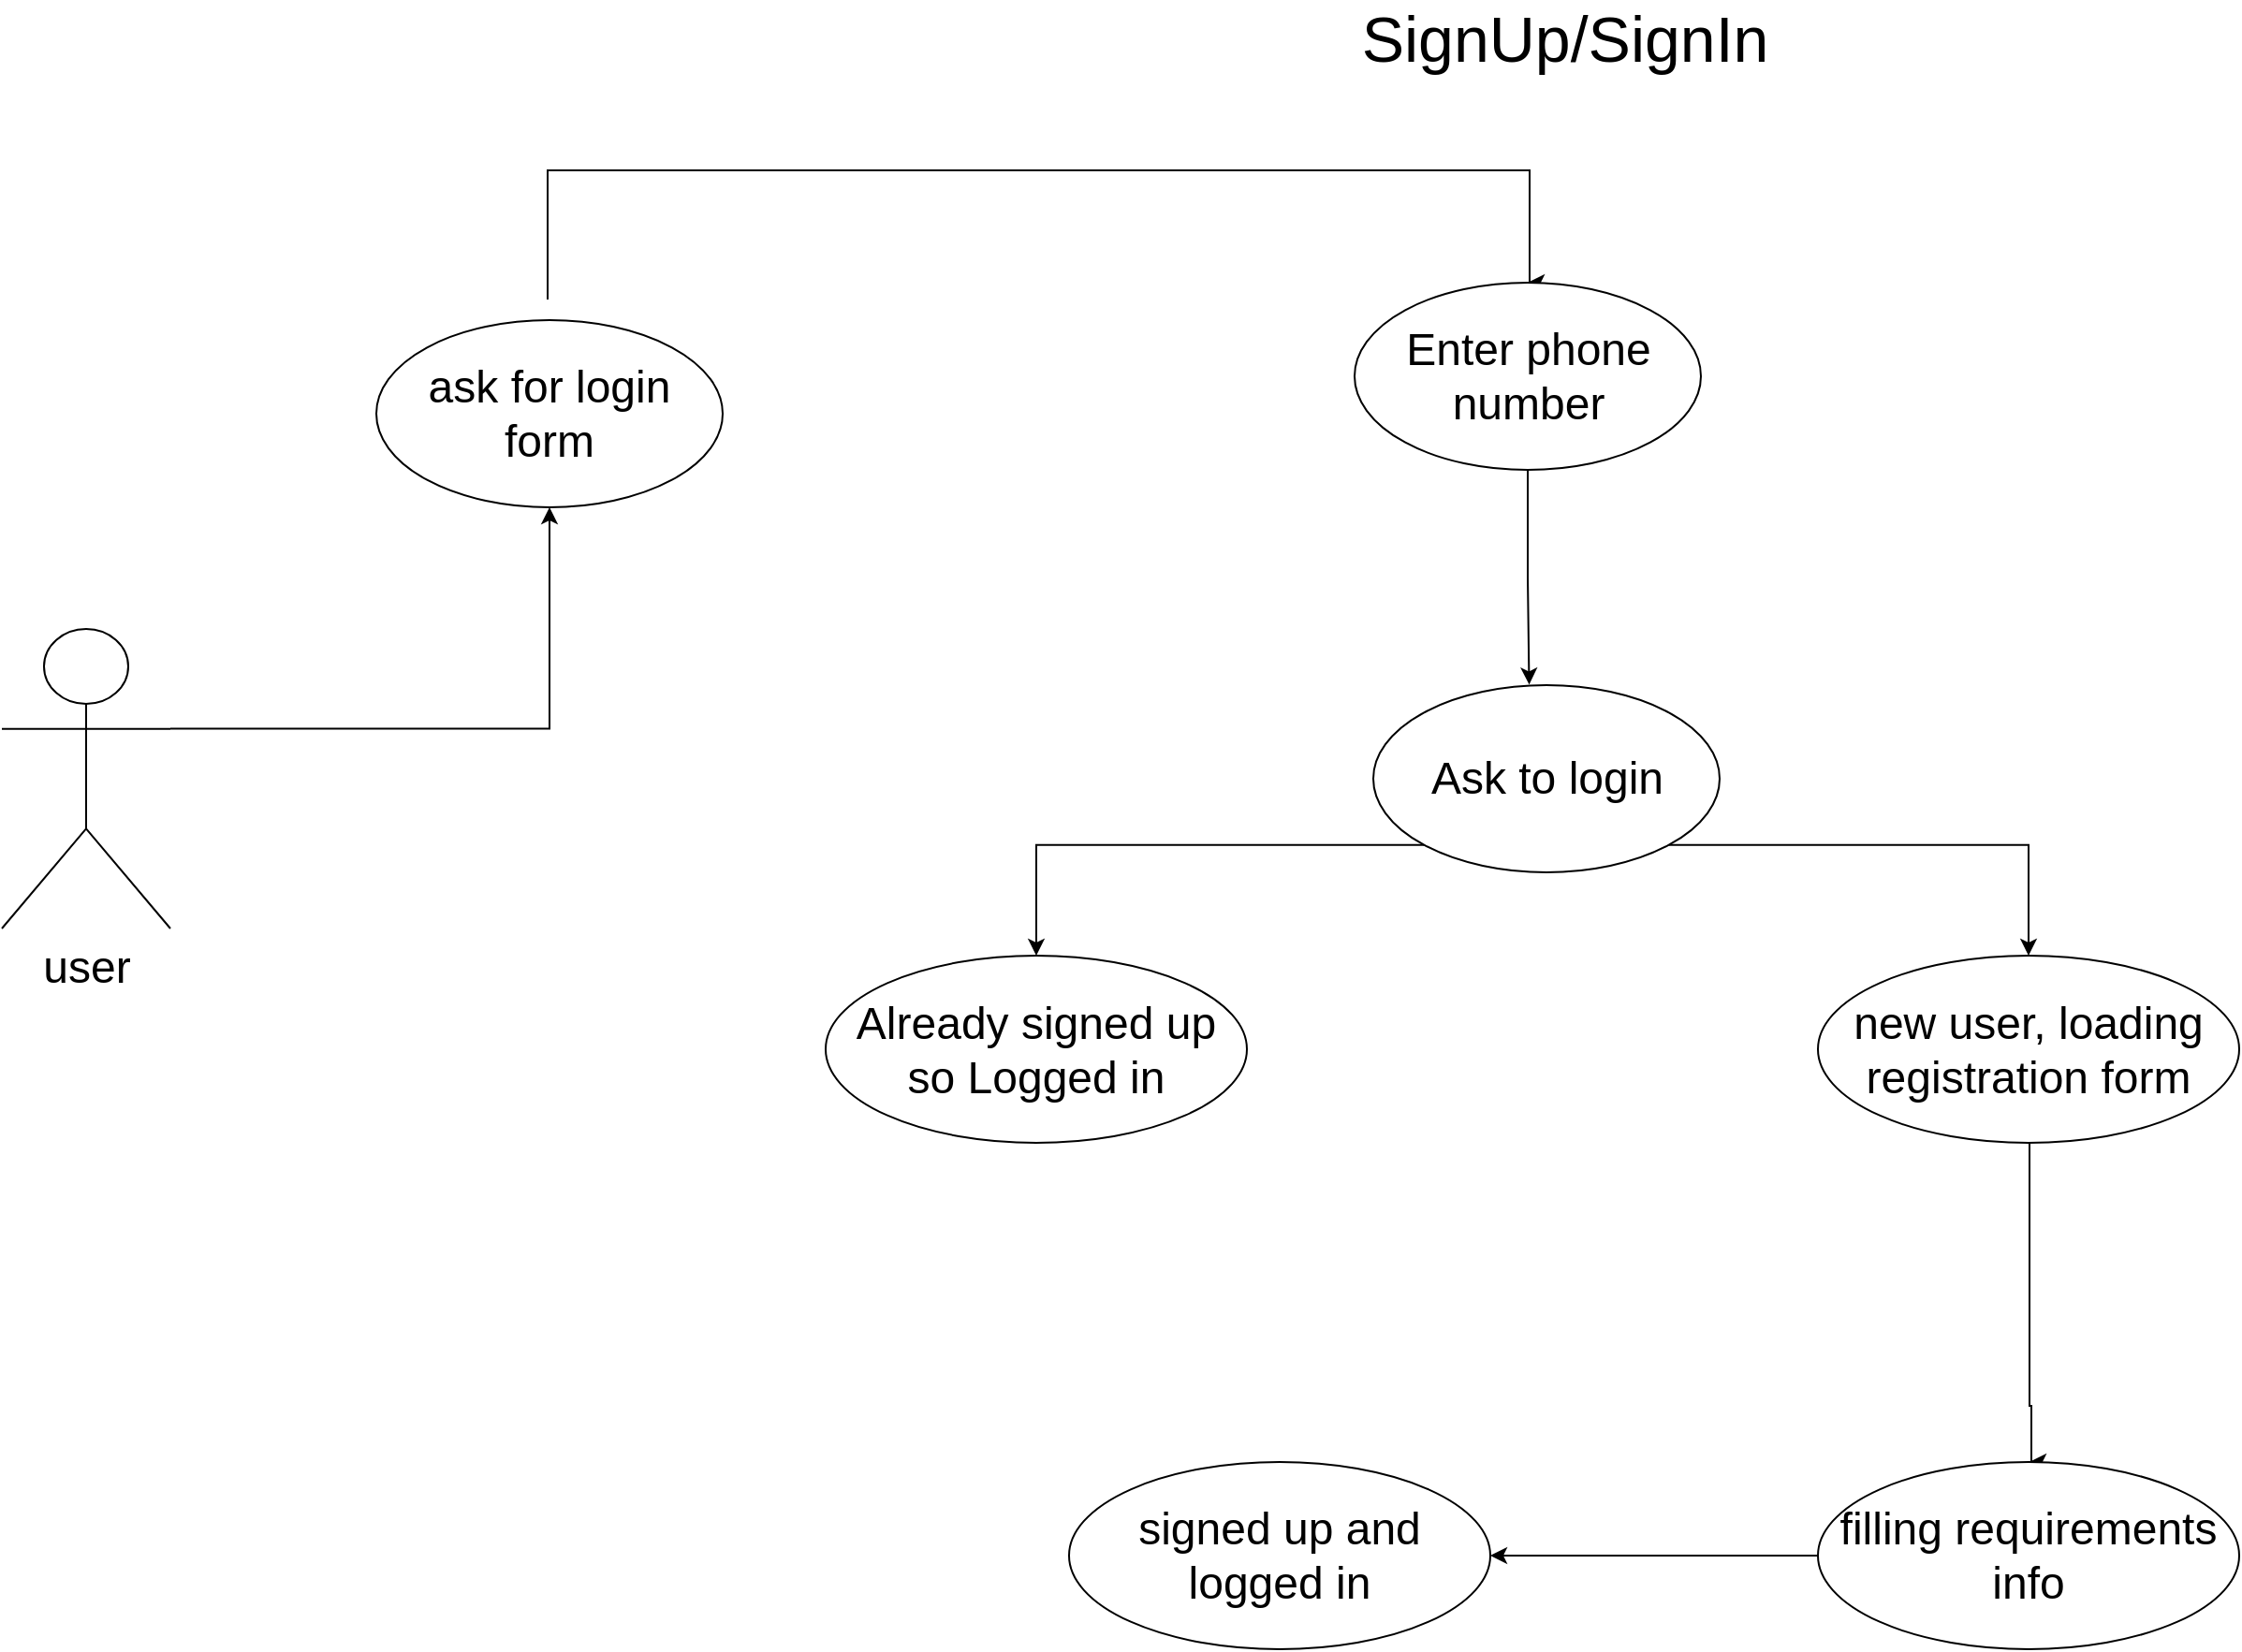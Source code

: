 <mxfile version="10.6.0" type="github"><diagram id="Jn3EEvx-afWV9pZab_13" name="Page-1"><mxGraphModel dx="1836" dy="1328" grid="1" gridSize="10" guides="1" tooltips="1" connect="1" arrows="1" fold="1" page="1" pageScale="1" pageWidth="850" pageHeight="1100" math="0" shadow="0"><root><mxCell id="0"/><mxCell id="1" parent="0"/><mxCell id="ADSeWft-DFdcZ_2G2r-L-12" style="edgeStyle=orthogonalEdgeStyle;rounded=0;orthogonalLoop=1;jettySize=auto;html=1;exitX=1;exitY=0.333;exitDx=0;exitDy=0;exitPerimeter=0;fontSize=24;" parent="1" source="ADSeWft-DFdcZ_2G2r-L-1" target="ADSeWft-DFdcZ_2G2r-L-11" edge="1"><mxGeometry relative="1" as="geometry"/></mxCell><mxCell id="ADSeWft-DFdcZ_2G2r-L-1" value="user&lt;br style=&quot;font-size: 24px;&quot;&gt;" style="shape=umlActor;verticalLabelPosition=bottom;labelBackgroundColor=#ffffff;verticalAlign=top;html=1;outlineConnect=0;fontSize=24;" parent="1" vertex="1"><mxGeometry x="30" y="375" width="90" height="160" as="geometry"/></mxCell><mxCell id="ADSeWft-DFdcZ_2G2r-L-3" value="&lt;font style=&quot;font-size: 34px&quot;&gt;SignUp/SignIn&lt;/font&gt;" style="text;html=1;strokeColor=none;fillColor=none;align=center;verticalAlign=middle;whiteSpace=wrap;rounded=0;" parent="1" vertex="1"><mxGeometry x="845" y="50" width="40" height="20" as="geometry"/></mxCell><mxCell id="ADSeWft-DFdcZ_2G2r-L-16" style="edgeStyle=orthogonalEdgeStyle;rounded=0;orthogonalLoop=1;jettySize=auto;html=1;exitX=1;exitY=0.5;exitDx=0;exitDy=0;entryX=0.5;entryY=0;entryDx=0;entryDy=0;fontSize=24;fontColor=#000000;" parent="1" target="ADSeWft-DFdcZ_2G2r-L-15" edge="1"><mxGeometry relative="1" as="geometry"><mxPoint x="321.5" y="199" as="sourcePoint"/><mxPoint x="659.5" y="179" as="targetPoint"/><Array as="points"><mxPoint x="322" y="130"/><mxPoint x="846" y="130"/></Array></mxGeometry></mxCell><mxCell id="ADSeWft-DFdcZ_2G2r-L-11" value="ask for login form" style="ellipse;whiteSpace=wrap;html=1;fontSize=24;" parent="1" vertex="1"><mxGeometry x="230" y="210" width="185" height="100" as="geometry"/></mxCell><mxCell id="ADSeWft-DFdcZ_2G2r-L-18" style="edgeStyle=orthogonalEdgeStyle;rounded=0;orthogonalLoop=1;jettySize=auto;html=1;exitX=0.5;exitY=1;exitDx=0;exitDy=0;entryX=0.45;entryY=-0.003;entryDx=0;entryDy=0;entryPerimeter=0;fontSize=24;fontColor=#000000;" parent="1" source="ADSeWft-DFdcZ_2G2r-L-15" target="ADSeWft-DFdcZ_2G2r-L-17" edge="1"><mxGeometry relative="1" as="geometry"/></mxCell><mxCell id="ADSeWft-DFdcZ_2G2r-L-15" value="Enter phone number" style="ellipse;whiteSpace=wrap;html=1;fontSize=24;" parent="1" vertex="1"><mxGeometry x="752.5" y="190" width="185" height="100" as="geometry"/></mxCell><mxCell id="ADSeWft-DFdcZ_2G2r-L-20" style="edgeStyle=orthogonalEdgeStyle;rounded=0;orthogonalLoop=1;jettySize=auto;html=1;exitX=0;exitY=1;exitDx=0;exitDy=0;fontSize=24;fontColor=#000000;entryX=0.5;entryY=0;entryDx=0;entryDy=0;" parent="1" source="ADSeWft-DFdcZ_2G2r-L-17" target="ADSeWft-DFdcZ_2G2r-L-19" edge="1"><mxGeometry relative="1" as="geometry"><mxPoint x="350" y="550" as="targetPoint"/></mxGeometry></mxCell><mxCell id="ADSeWft-DFdcZ_2G2r-L-22" style="edgeStyle=orthogonalEdgeStyle;rounded=0;orthogonalLoop=1;jettySize=auto;html=1;exitX=1;exitY=1;exitDx=0;exitDy=0;fontSize=24;fontColor=#000000;entryX=0.5;entryY=0;entryDx=0;entryDy=0;" parent="1" source="ADSeWft-DFdcZ_2G2r-L-17" target="ADSeWft-DFdcZ_2G2r-L-21" edge="1"><mxGeometry relative="1" as="geometry"><mxPoint x="1153" y="540" as="targetPoint"/></mxGeometry></mxCell><mxCell id="ADSeWft-DFdcZ_2G2r-L-17" value="Ask to login" style="ellipse;whiteSpace=wrap;html=1;fontSize=24;" parent="1" vertex="1"><mxGeometry x="762.5" y="405" width="185" height="100" as="geometry"/></mxCell><mxCell id="ADSeWft-DFdcZ_2G2r-L-19" value="Already signed up so Logged in" style="ellipse;whiteSpace=wrap;html=1;fontSize=24;" parent="1" vertex="1"><mxGeometry x="470" y="549.5" width="225" height="100" as="geometry"/></mxCell><mxCell id="ADSeWft-DFdcZ_2G2r-L-25" style="edgeStyle=orthogonalEdgeStyle;rounded=0;orthogonalLoop=1;jettySize=auto;html=1;exitX=0.5;exitY=1;exitDx=0;exitDy=0;entryX=0.5;entryY=0;entryDx=0;entryDy=0;fontSize=24;fontColor=#000000;" parent="1" edge="1"><mxGeometry relative="1" as="geometry"><mxPoint x="1113" y="650" as="sourcePoint"/><mxPoint x="1113" y="820" as="targetPoint"/><Array as="points"><mxPoint x="1114" y="790"/></Array></mxGeometry></mxCell><mxCell id="ADSeWft-DFdcZ_2G2r-L-21" value="new user, loading&lt;br&gt;registration form&lt;br&gt;" style="ellipse;whiteSpace=wrap;html=1;fontSize=24;" parent="1" vertex="1"><mxGeometry x="1000" y="549.5" width="225" height="100" as="geometry"/></mxCell><mxCell id="ADSeWft-DFdcZ_2G2r-L-28" style="edgeStyle=orthogonalEdgeStyle;rounded=0;orthogonalLoop=1;jettySize=auto;html=1;exitX=0;exitY=0.5;exitDx=0;exitDy=0;entryX=1;entryY=0.5;entryDx=0;entryDy=0;fontSize=24;fontColor=#000000;" parent="1" source="ADSeWft-DFdcZ_2G2r-L-24" target="ADSeWft-DFdcZ_2G2r-L-27" edge="1"><mxGeometry relative="1" as="geometry"/></mxCell><mxCell id="ADSeWft-DFdcZ_2G2r-L-24" value="filling requirements info&lt;br&gt;" style="ellipse;whiteSpace=wrap;html=1;fontSize=24;" parent="1" vertex="1"><mxGeometry x="1000" y="820" width="225" height="100" as="geometry"/></mxCell><mxCell id="ADSeWft-DFdcZ_2G2r-L-27" value="signed up and logged in&lt;br&gt;" style="ellipse;whiteSpace=wrap;html=1;fontSize=24;" parent="1" vertex="1"><mxGeometry x="600" y="820" width="225" height="100" as="geometry"/></mxCell></root></mxGraphModel></diagram></mxfile>